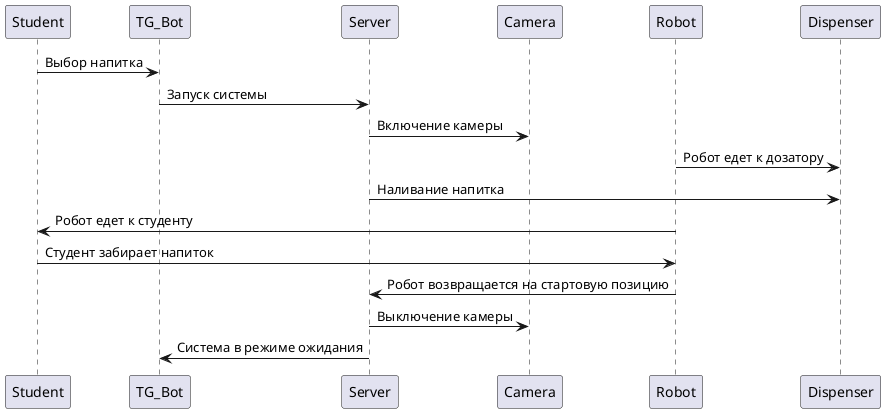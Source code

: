 @startuml
Student -> TG_Bot : Выбор напитка
TG_Bot -> Server: Запуск системы
Server -> Camera : Включение камеры
Robot -> Dispenser : Робот едет к дозатору
Server -> Dispenser : Наливание напитка
Robot -> Student : Робот едет к студенту
Student -> Robot : Студент забирает напиток
Robot -> Server : Робот возвращается на стартовую позицию
Server -> Camera : Выключение камеры
Server -> TG_Bot : Система в режиме ожидания
@enduml
